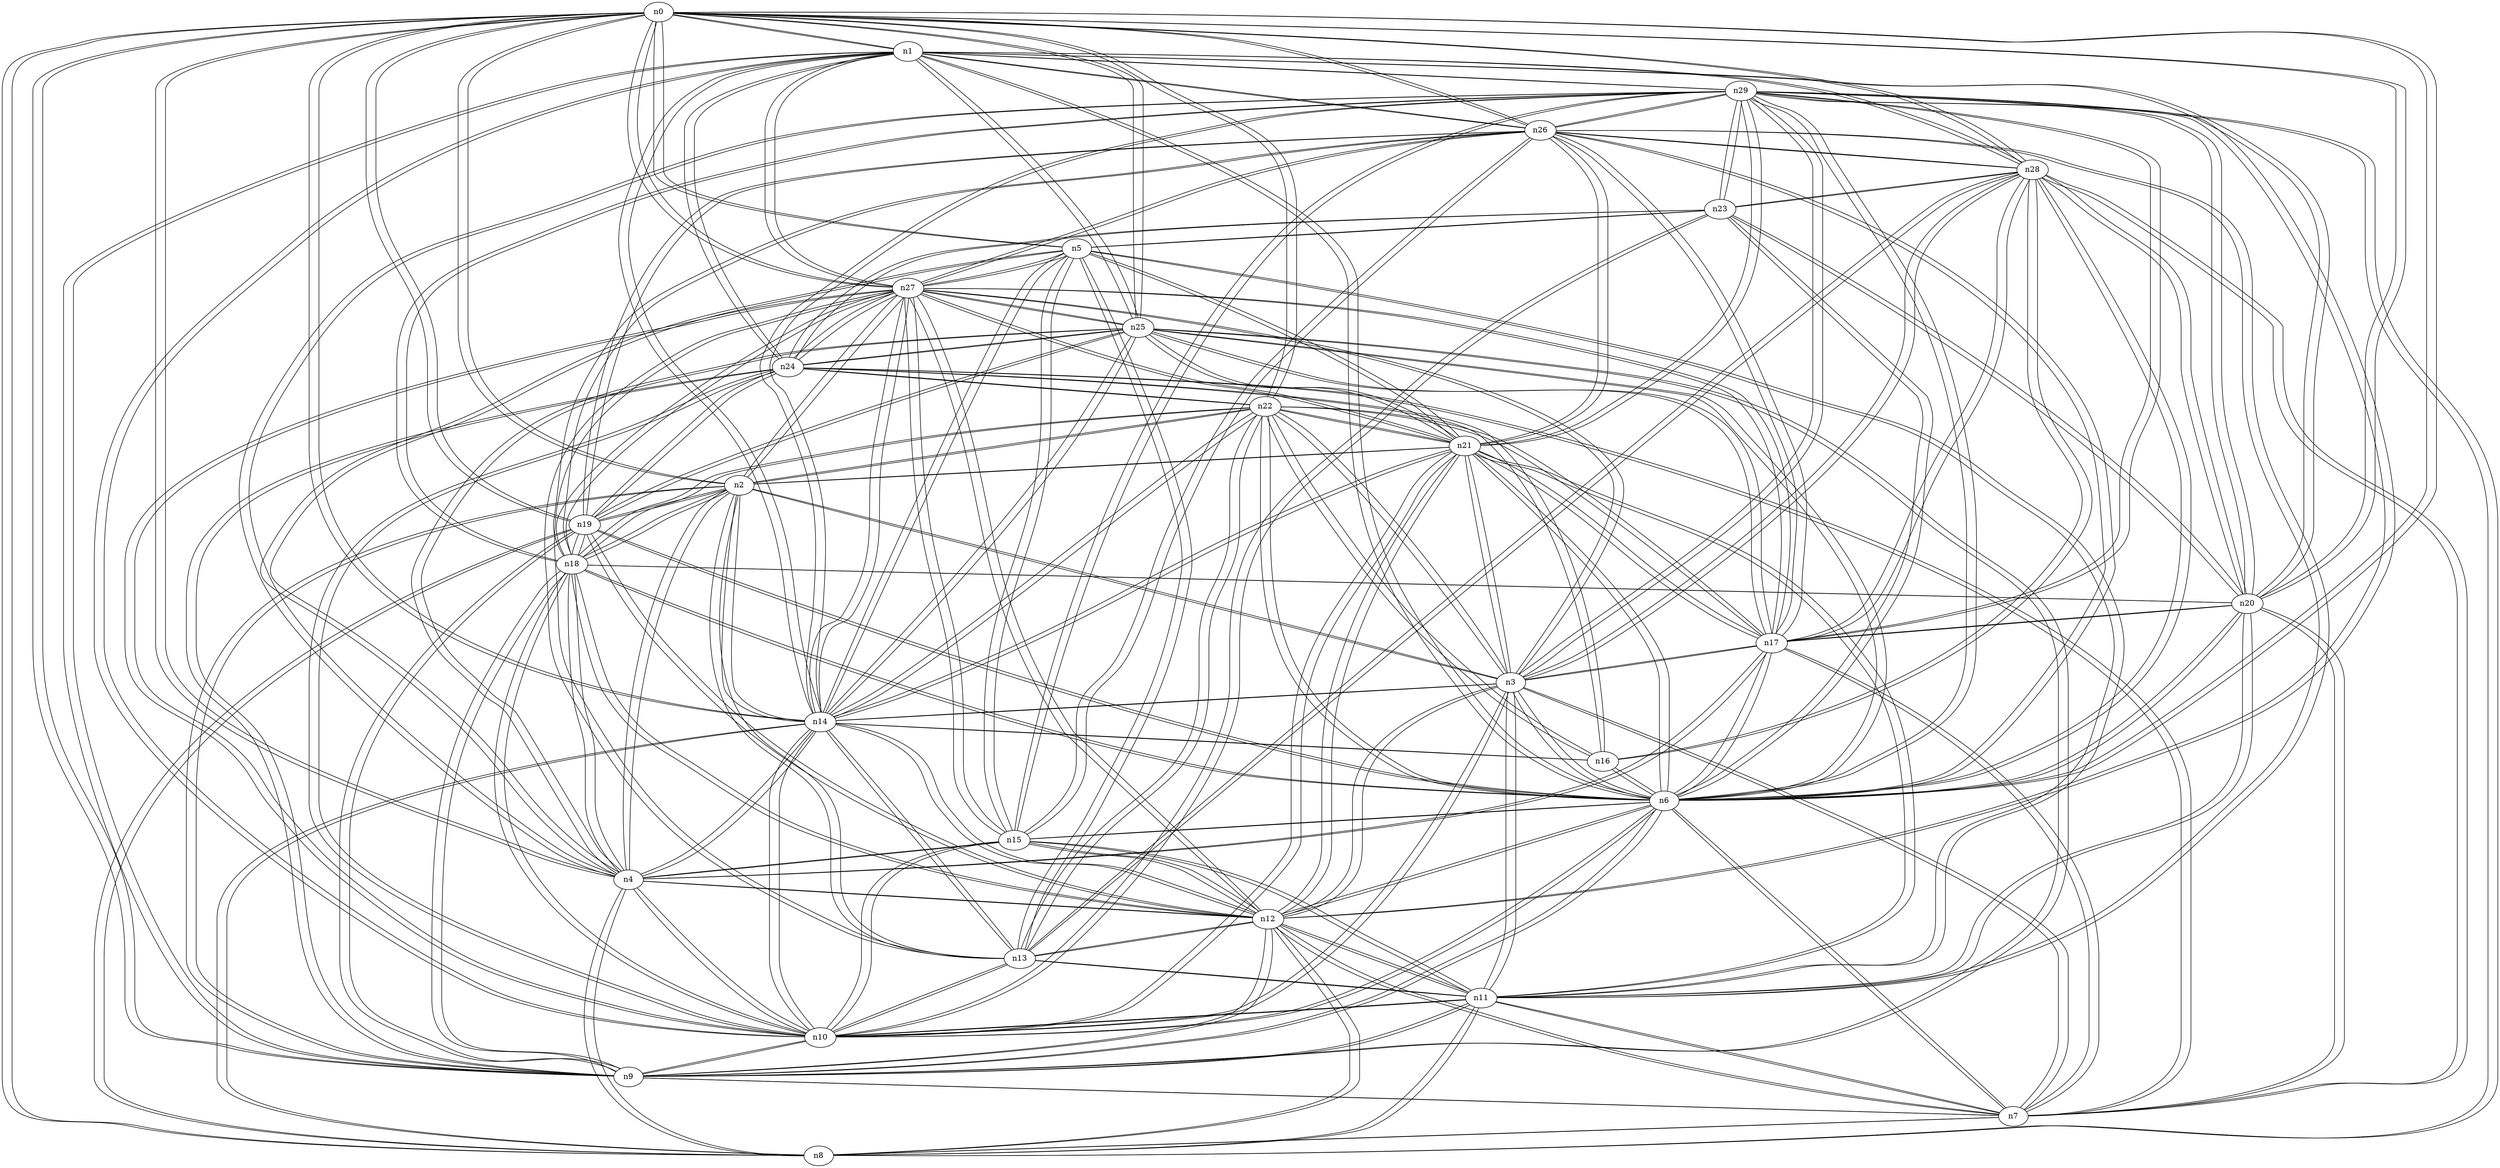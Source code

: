 graph {
n0;
n1;
n2;
n3;
n4;
n5;
n6;
n7;
n8;
n9;
n10;
n11;
n12;
n13;
n14;
n15;
n16;
n17;
n18;
n19;
n20;
n21;
n22;
n23;
n24;
n25;
n26;
n27;
n28;
n29;
n0 -- n2;
n0 -- n19;
n0 -- n8;
n0 -- n28;
n0 -- n6;
n0 -- n20;
n0 -- n9;
n0 -- n22;
n0 -- n5;
n0 -- n26;
n0 -- n1;
n0 -- n4;
n0 -- n25;
n0 -- n14;
n0 -- n27;
n1 -- n0;
n1 -- n10;
n1 -- n26;
n1 -- n24;
n1 -- n28;
n1 -- n6;
n1 -- n25;
n1 -- n14;
n1 -- n20;
n1 -- n9;
n1 -- n27;
n1 -- n29;
n2 -- n0;
n2 -- n19;
n2 -- n13;
n2 -- n3;
n2 -- n4;
n2 -- n21;
n2 -- n14;
n2 -- n9;
n2 -- n18;
n2 -- n22;
n2 -- n27;
n3 -- n2;
n3 -- n17;
n3 -- n11;
n3 -- n28;
n3 -- n6;
n3 -- n12;
n3 -- n22;
n3 -- n10;
n3 -- n7;
n3 -- n21;
n3 -- n14;
n3 -- n27;
n3 -- n29;
n4 -- n0;
n4 -- n2;
n4 -- n10;
n4 -- n15;
n4 -- n17;
n4 -- n8;
n4 -- n12;
n4 -- n25;
n4 -- n14;
n4 -- n18;
n4 -- n29;
n4 -- n5;
n5 -- n23;
n5 -- n0;
n5 -- n15;
n5 -- n11;
n5 -- n13;
n5 -- n4;
n5 -- n21;
n5 -- n14;
n5 -- n27;
n6 -- n23;
n6 -- n19;
n6 -- n15;
n6 -- n17;
n6 -- n28;
n6 -- n3;
n6 -- n12;
n6 -- n16;
n6 -- n20;
n6 -- n9;
n6 -- n22;
n6 -- n0;
n6 -- n10;
n6 -- n1;
n6 -- n26;
n6 -- n7;
n6 -- n21;
n6 -- n25;
n6 -- n18;
n6 -- n29;
n7 -- n17;
n7 -- n11;
n7 -- n8;
n7 -- n24;
n7 -- n28;
n7 -- n3;
n7 -- n6;
n7 -- n12;
n7 -- n20;
n7 -- n9;
n8 -- n0;
n8 -- n19;
n8 -- n11;
n8 -- n4;
n8 -- n7;
n8 -- n12;
n8 -- n14;
n8 -- n29;
n9 -- n0;
n9 -- n2;
n9 -- n10;
n9 -- n19;
n9 -- n11;
n9 -- n1;
n9 -- n24;
n9 -- n6;
n9 -- n7;
n9 -- n25;
n9 -- n12;
n9 -- n18;
n10 -- n23;
n10 -- n15;
n10 -- n11;
n10 -- n13;
n10 -- n24;
n10 -- n3;
n10 -- n6;
n10 -- n9;
n10 -- n1;
n10 -- n4;
n10 -- n21;
n10 -- n14;
n10 -- n18;
n10 -- n27;
n11 -- n10;
n11 -- n15;
n11 -- n13;
n11 -- n8;
n11 -- n26;
n11 -- n3;
n11 -- n7;
n11 -- n12;
n11 -- n21;
n11 -- n20;
n11 -- n9;
n11 -- n5;
n12 -- n15;
n12 -- n19;
n12 -- n11;
n12 -- n13;
n12 -- n8;
n12 -- n3;
n12 -- n6;
n12 -- n9;
n12 -- n4;
n12 -- n7;
n12 -- n21;
n12 -- n14;
n12 -- n18;
n12 -- n27;
n12 -- n29;
n13 -- n2;
n13 -- n10;
n13 -- n11;
n13 -- n28;
n13 -- n12;
n13 -- n14;
n13 -- n22;
n13 -- n27;
n13 -- n5;
n14 -- n2;
n14 -- n13;
n14 -- n8;
n14 -- n3;
n14 -- n12;
n14 -- n16;
n14 -- n22;
n14 -- n5;
n14 -- n0;
n14 -- n10;
n14 -- n1;
n14 -- n4;
n14 -- n25;
n14 -- n21;
n14 -- n27;
n14 -- n29;
n15 -- n10;
n15 -- n11;
n15 -- n26;
n15 -- n6;
n15 -- n4;
n15 -- n12;
n15 -- n27;
n15 -- n5;
n15 -- n29;
n16 -- n24;
n16 -- n28;
n16 -- n6;
n16 -- n14;
n16 -- n22;
n17 -- n26;
n17 -- n28;
n17 -- n3;
n17 -- n6;
n17 -- n7;
n17 -- n4;
n17 -- n25;
n17 -- n21;
n17 -- n20;
n17 -- n22;
n17 -- n27;
n17 -- n29;
n18 -- n10;
n18 -- n2;
n18 -- n19;
n18 -- n26;
n18 -- n6;
n18 -- n4;
n18 -- n12;
n18 -- n20;
n18 -- n9;
n18 -- n22;
n18 -- n27;
n18 -- n29;
n19 -- n0;
n19 -- n2;
n19 -- n8;
n19 -- n26;
n19 -- n24;
n19 -- n6;
n19 -- n12;
n19 -- n25;
n19 -- n9;
n19 -- n18;
n20 -- n23;
n20 -- n0;
n20 -- n17;
n20 -- n11;
n20 -- n1;
n20 -- n28;
n20 -- n6;
n20 -- n7;
n20 -- n18;
n20 -- n29;
n21 -- n2;
n21 -- n17;
n21 -- n11;
n21 -- n3;
n21 -- n6;
n21 -- n12;
n21 -- n22;
n21 -- n5;
n21 -- n10;
n21 -- n26;
n21 -- n25;
n21 -- n14;
n21 -- n27;
n21 -- n29;
n22 -- n17;
n22 -- n0;
n22 -- n2;
n22 -- n13;
n22 -- n24;
n22 -- n3;
n22 -- n6;
n22 -- n21;
n22 -- n16;
n22 -- n14;
n22 -- n18;
n23 -- n10;
n23 -- n24;
n23 -- n28;
n23 -- n6;
n23 -- n20;
n23 -- n5;
n23 -- n29;
n24 -- n23;
n24 -- n10;
n24 -- n19;
n24 -- n1;
n24 -- n7;
n24 -- n25;
n24 -- n16;
n24 -- n9;
n24 -- n22;
n24 -- n27;
n25 -- n17;
n25 -- n19;
n25 -- n0;
n25 -- n1;
n25 -- n24;
n25 -- n6;
n25 -- n4;
n25 -- n21;
n25 -- n14;
n25 -- n9;
n25 -- n27;
n26 -- n0;
n26 -- n17;
n26 -- n15;
n26 -- n19;
n26 -- n11;
n26 -- n1;
n26 -- n28;
n26 -- n6;
n26 -- n21;
n26 -- n18;
n26 -- n27;
n26 -- n29;
n27 -- n2;
n27 -- n15;
n27 -- n17;
n27 -- n13;
n27 -- n24;
n27 -- n3;
n27 -- n12;
n27 -- n5;
n27 -- n10;
n27 -- n0;
n27 -- n1;
n27 -- n26;
n27 -- n21;
n27 -- n25;
n27 -- n14;
n27 -- n18;
n28 -- n23;
n28 -- n17;
n28 -- n0;
n28 -- n13;
n28 -- n26;
n28 -- n1;
n28 -- n3;
n28 -- n6;
n28 -- n7;
n28 -- n16;
n28 -- n20;
n29 -- n23;
n29 -- n15;
n29 -- n17;
n29 -- n8;
n29 -- n3;
n29 -- n6;
n29 -- n12;
n29 -- n20;
n29 -- n1;
n29 -- n26;
n29 -- n4;
n29 -- n21;
n29 -- n14;
n29 -- n18;
}
